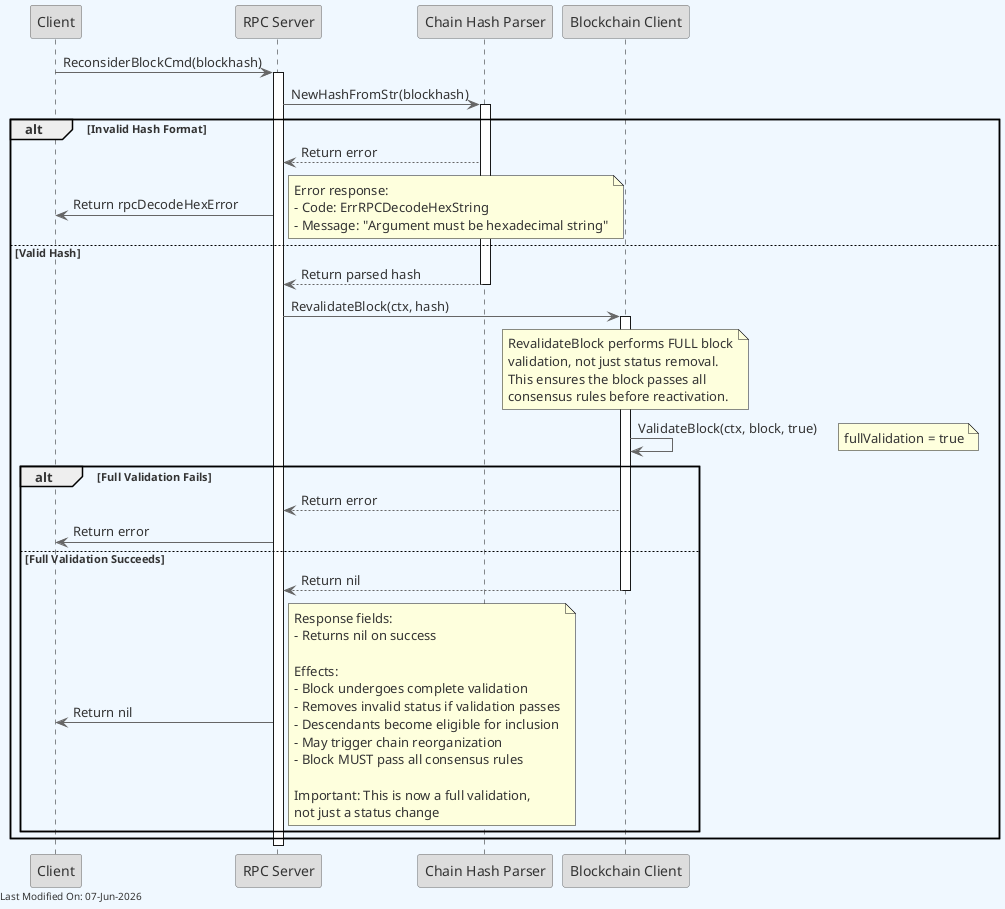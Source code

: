 @startuml
skinparam backgroundColor #F0F8FF
skinparam defaultFontColor #333333
skinparam arrowColor #666666

' Define borders for all elements
skinparam entity {
  BorderColor #666666
  BackgroundColor #DDDDDD
}

skinparam control {
  BorderColor #666666
  BackgroundColor #DDDDDD
}

skinparam participant {
  BorderColor #666666
  BackgroundColor #DDDDDD
}



participant Client
participant "RPC Server" as RPC
participant "Chain Hash Parser" as Parser
participant "Blockchain Client" as Blockchain

Client -> RPC : ReconsiderBlockCmd(blockhash)
activate RPC


RPC -> Parser : NewHashFromStr(blockhash)
activate Parser

alt Invalid Hash Format
    Parser --> RPC : Return error
    RPC -> Client : Return rpcDecodeHexError
    note right
        Error response:
        - Code: ErrRPCDecodeHexString
        - Message: "Argument must be hexadecimal string"
    end note
else Valid Hash
    Parser --> RPC : Return parsed hash
    deactivate Parser

    RPC -> Blockchain : RevalidateBlock(ctx, hash)
    activate Blockchain

    note over Blockchain
        RevalidateBlock performs FULL block
        validation, not just status removal.
        This ensures the block passes all
        consensus rules before reactivation.
    end note

    Blockchain -> Blockchain : ValidateBlock(ctx, block, true)
    note right: fullValidation = true

    alt Full Validation Fails
        Blockchain --> RPC : Return error
        RPC -> Client : Return error
    else Full Validation Succeeds
        Blockchain --> RPC : Return nil
        deactivate Blockchain

        RPC -> Client : Return nil
        note right
            Response fields:
            - Returns nil on success

            Effects:
            - Block undergoes complete validation
            - Removes invalid status if validation passes
            - Descendants become eligible for inclusion
            - May trigger chain reorganization
            - Block MUST pass all consensus rules

            Important: This is now a full validation,
            not just a status change
        end note
    end
end

deactivate RPC

left footer Last Modified On: %date("dd-MMM-yyyy")
@enduml
